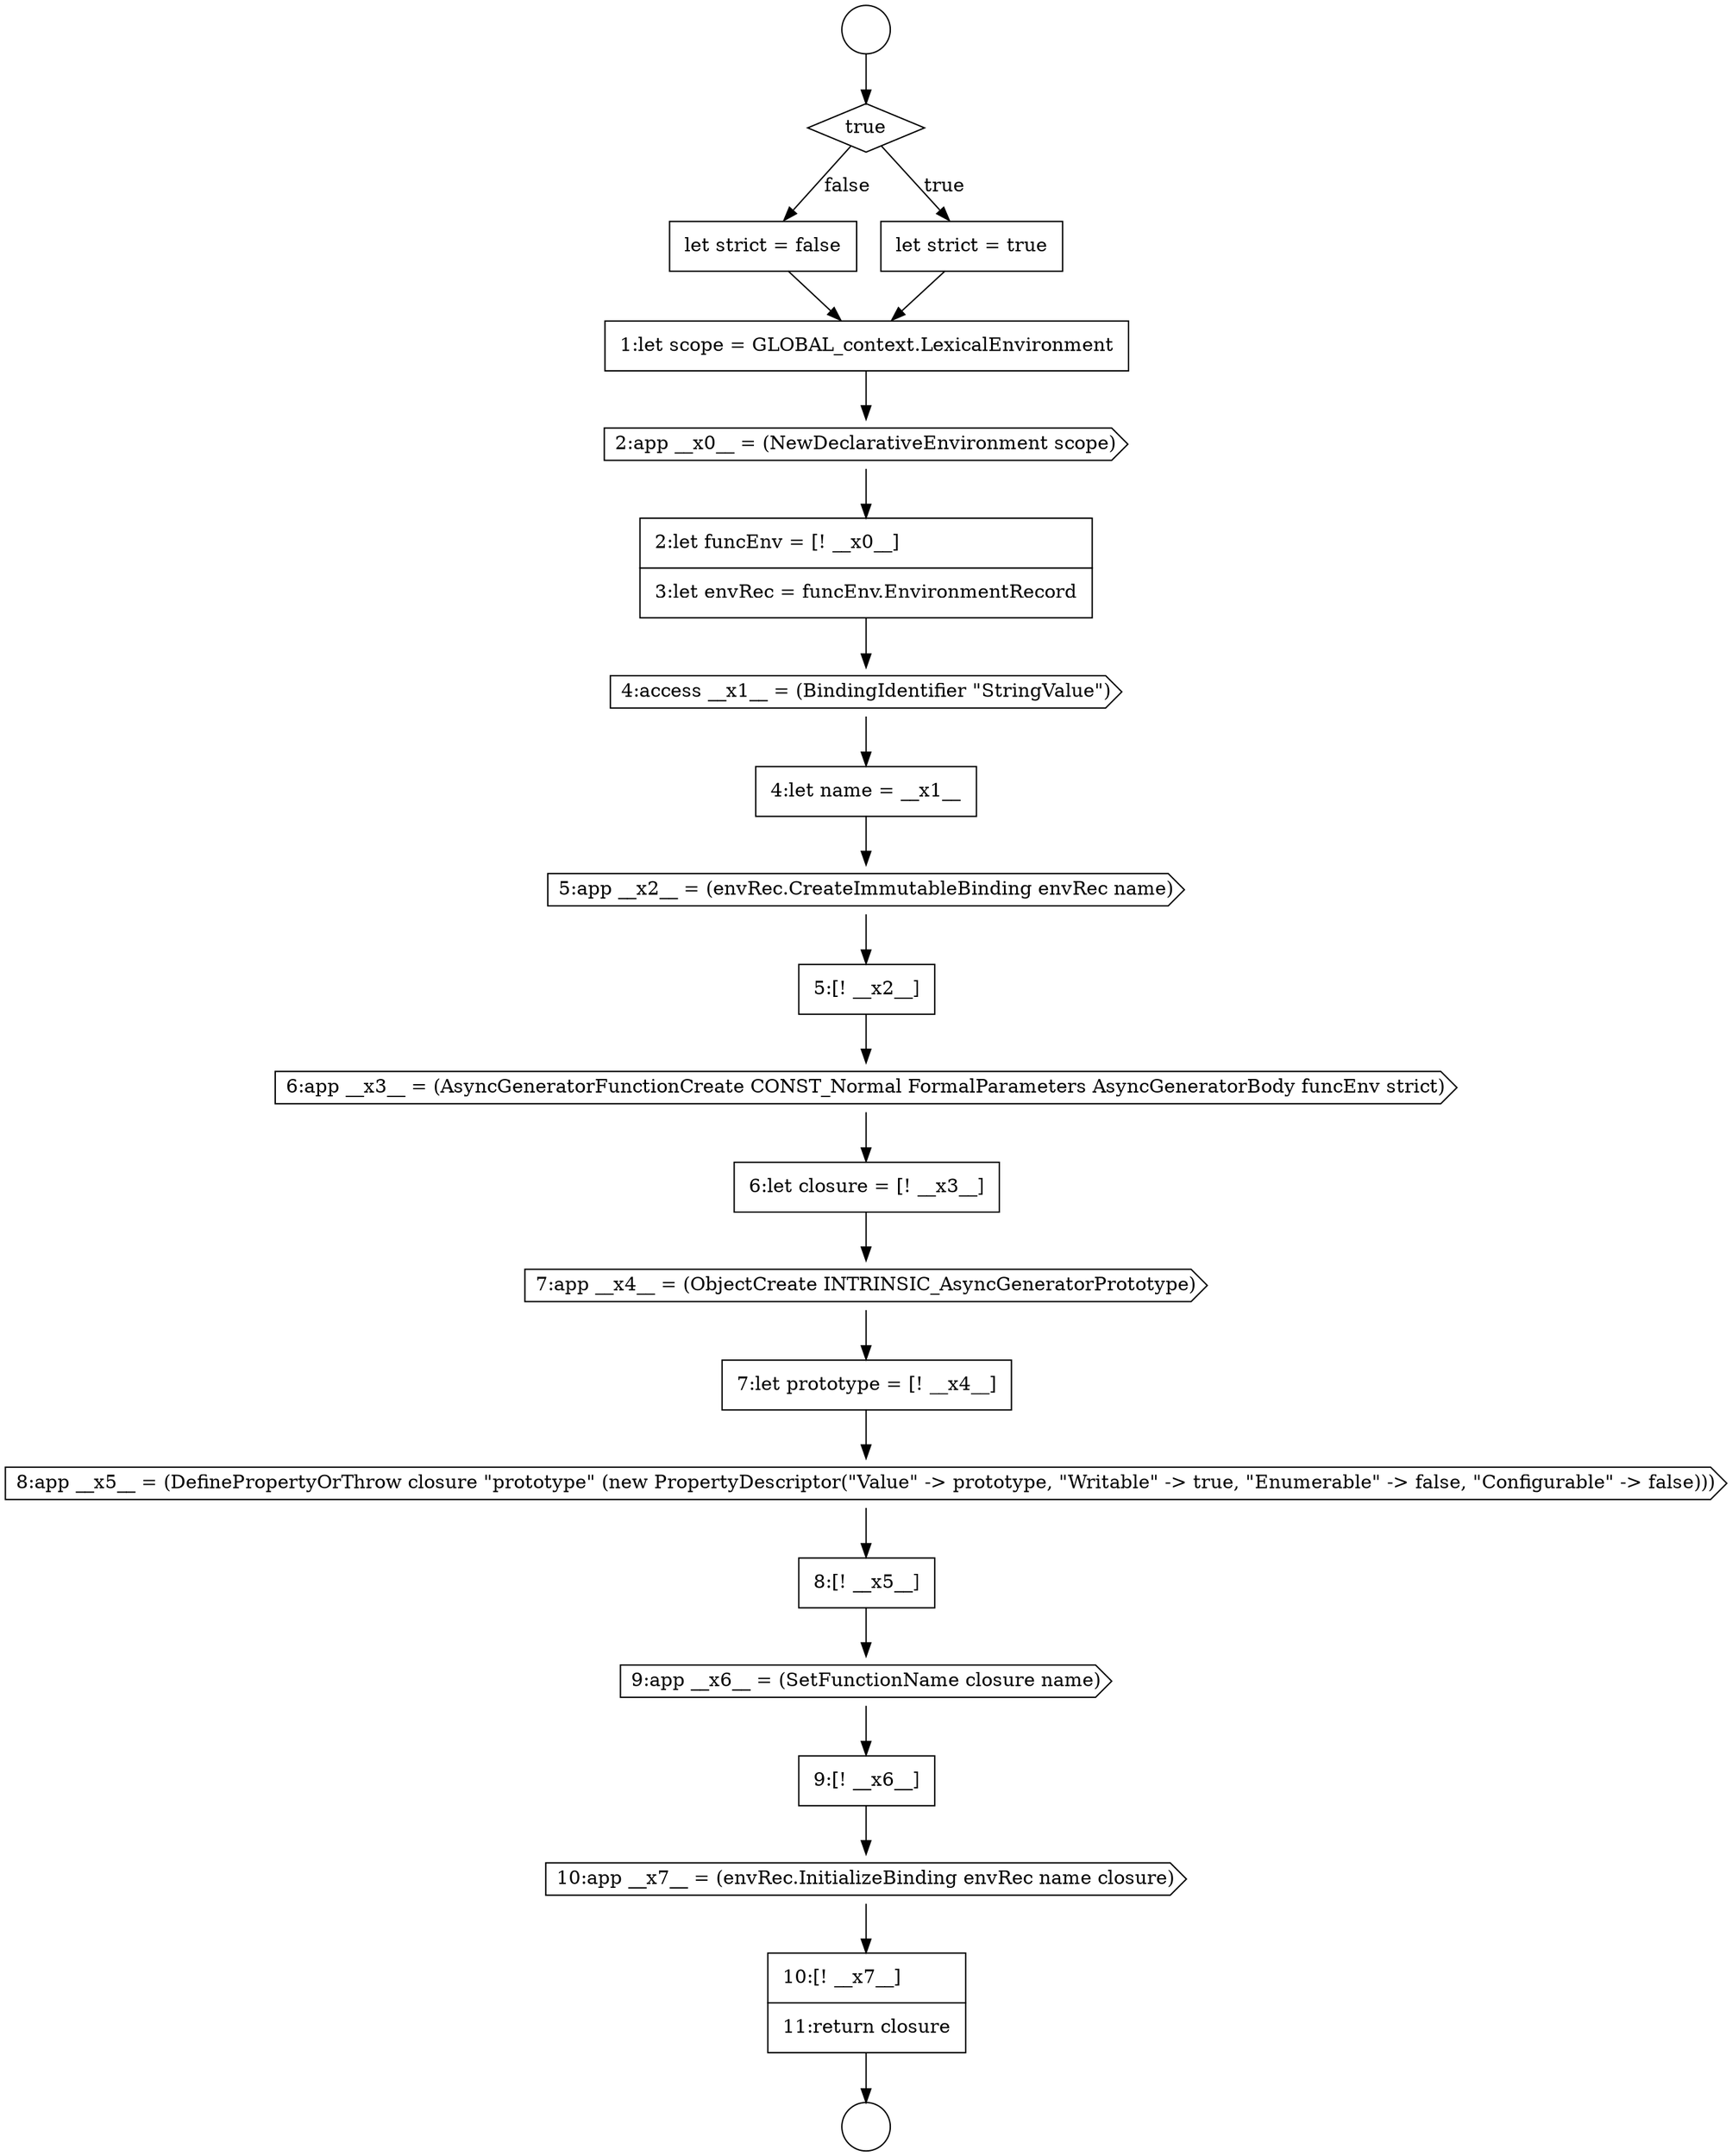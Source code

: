digraph {
  node9116 [shape=none, margin=0, label=<<font color="black">
    <table border="0" cellborder="1" cellspacing="0" cellpadding="10">
      <tr><td align="left">9:[! __x6__]</td></tr>
    </table>
  </font>> color="black" fillcolor="white" style=filled]
  node9099 [shape=diamond, label=<<font color="black">true</font>> color="black" fillcolor="white" style=filled]
  node9103 [shape=cds, label=<<font color="black">2:app __x0__ = (NewDeclarativeEnvironment scope)</font>> color="black" fillcolor="white" style=filled]
  node9108 [shape=none, margin=0, label=<<font color="black">
    <table border="0" cellborder="1" cellspacing="0" cellpadding="10">
      <tr><td align="left">5:[! __x2__]</td></tr>
    </table>
  </font>> color="black" fillcolor="white" style=filled]
  node9105 [shape=cds, label=<<font color="black">4:access __x1__ = (BindingIdentifier &quot;StringValue&quot;)</font>> color="black" fillcolor="white" style=filled]
  node9113 [shape=cds, label=<<font color="black">8:app __x5__ = (DefinePropertyOrThrow closure &quot;prototype&quot; (new PropertyDescriptor(&quot;Value&quot; -&gt; prototype, &quot;Writable&quot; -&gt; true, &quot;Enumerable&quot; -&gt; false, &quot;Configurable&quot; -&gt; false)))</font>> color="black" fillcolor="white" style=filled]
  node9112 [shape=none, margin=0, label=<<font color="black">
    <table border="0" cellborder="1" cellspacing="0" cellpadding="10">
      <tr><td align="left">7:let prototype = [! __x4__]</td></tr>
    </table>
  </font>> color="black" fillcolor="white" style=filled]
  node9104 [shape=none, margin=0, label=<<font color="black">
    <table border="0" cellborder="1" cellspacing="0" cellpadding="10">
      <tr><td align="left">2:let funcEnv = [! __x0__]</td></tr>
      <tr><td align="left">3:let envRec = funcEnv.EnvironmentRecord</td></tr>
    </table>
  </font>> color="black" fillcolor="white" style=filled]
  node9107 [shape=cds, label=<<font color="black">5:app __x2__ = (envRec.CreateImmutableBinding envRec name)</font>> color="black" fillcolor="white" style=filled]
  node9114 [shape=none, margin=0, label=<<font color="black">
    <table border="0" cellborder="1" cellspacing="0" cellpadding="10">
      <tr><td align="left">8:[! __x5__]</td></tr>
    </table>
  </font>> color="black" fillcolor="white" style=filled]
  node9118 [shape=none, margin=0, label=<<font color="black">
    <table border="0" cellborder="1" cellspacing="0" cellpadding="10">
      <tr><td align="left">10:[! __x7__]</td></tr>
      <tr><td align="left">11:return closure</td></tr>
    </table>
  </font>> color="black" fillcolor="white" style=filled]
  node9101 [shape=none, margin=0, label=<<font color="black">
    <table border="0" cellborder="1" cellspacing="0" cellpadding="10">
      <tr><td align="left">let strict = false</td></tr>
    </table>
  </font>> color="black" fillcolor="white" style=filled]
  node9106 [shape=none, margin=0, label=<<font color="black">
    <table border="0" cellborder="1" cellspacing="0" cellpadding="10">
      <tr><td align="left">4:let name = __x1__</td></tr>
    </table>
  </font>> color="black" fillcolor="white" style=filled]
  node9109 [shape=cds, label=<<font color="black">6:app __x3__ = (AsyncGeneratorFunctionCreate CONST_Normal FormalParameters AsyncGeneratorBody funcEnv strict)</font>> color="black" fillcolor="white" style=filled]
  node9102 [shape=none, margin=0, label=<<font color="black">
    <table border="0" cellborder="1" cellspacing="0" cellpadding="10">
      <tr><td align="left">1:let scope = GLOBAL_context.LexicalEnvironment</td></tr>
    </table>
  </font>> color="black" fillcolor="white" style=filled]
  node9115 [shape=cds, label=<<font color="black">9:app __x6__ = (SetFunctionName closure name)</font>> color="black" fillcolor="white" style=filled]
  node9110 [shape=none, margin=0, label=<<font color="black">
    <table border="0" cellborder="1" cellspacing="0" cellpadding="10">
      <tr><td align="left">6:let closure = [! __x3__]</td></tr>
    </table>
  </font>> color="black" fillcolor="white" style=filled]
  node9098 [shape=circle label=" " color="black" fillcolor="white" style=filled]
  node9117 [shape=cds, label=<<font color="black">10:app __x7__ = (envRec.InitializeBinding envRec name closure)</font>> color="black" fillcolor="white" style=filled]
  node9100 [shape=none, margin=0, label=<<font color="black">
    <table border="0" cellborder="1" cellspacing="0" cellpadding="10">
      <tr><td align="left">let strict = true</td></tr>
    </table>
  </font>> color="black" fillcolor="white" style=filled]
  node9111 [shape=cds, label=<<font color="black">7:app __x4__ = (ObjectCreate INTRINSIC_AsyncGeneratorPrototype)</font>> color="black" fillcolor="white" style=filled]
  node9097 [shape=circle label=" " color="black" fillcolor="white" style=filled]
  node9116 -> node9117 [ color="black"]
  node9100 -> node9102 [ color="black"]
  node9099 -> node9100 [label=<<font color="black">true</font>> color="black"]
  node9099 -> node9101 [label=<<font color="black">false</font>> color="black"]
  node9117 -> node9118 [ color="black"]
  node9112 -> node9113 [ color="black"]
  node9097 -> node9099 [ color="black"]
  node9118 -> node9098 [ color="black"]
  node9105 -> node9106 [ color="black"]
  node9110 -> node9111 [ color="black"]
  node9108 -> node9109 [ color="black"]
  node9111 -> node9112 [ color="black"]
  node9102 -> node9103 [ color="black"]
  node9103 -> node9104 [ color="black"]
  node9106 -> node9107 [ color="black"]
  node9115 -> node9116 [ color="black"]
  node9104 -> node9105 [ color="black"]
  node9109 -> node9110 [ color="black"]
  node9114 -> node9115 [ color="black"]
  node9107 -> node9108 [ color="black"]
  node9113 -> node9114 [ color="black"]
  node9101 -> node9102 [ color="black"]
}
